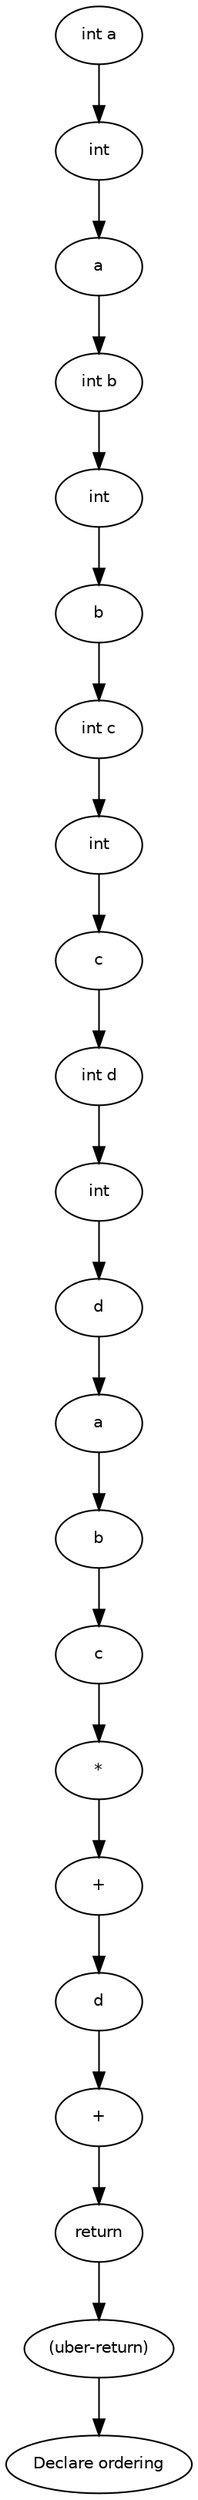digraph ordering {
  19 [
    label = "*",
    fontname = Helvetica,
    fontsize = 10
  ];
  18 [
    label = a,
    fontname = Helvetica,
    fontsize = 10
  ];
  17 [
    label = "+",
    fontname = Helvetica,
    fontsize = 10
  ];
  16 [
    label = "+",
    fontname = Helvetica,
    fontsize = 10
  ];
  15 [
    label = return,
    fontname = Helvetica,
    fontsize = 10
  ];
  14 [
    label = d,
    fontname = Helvetica,
    fontsize = 10
  ];
  13 [
    label = int,
    fontname = Helvetica,
    fontsize = 10
  ];
  12 [
    label = "int d",
    fontname = Helvetica,
    fontsize = 10
  ];
  11 [
    label = c,
    fontname = Helvetica,
    fontsize = 10
  ];
  10 [
    label = int,
    fontname = Helvetica,
    fontsize = 10
  ];
  9 [
    label = "int c",
    fontname = Helvetica,
    fontsize = 10
  ];
  8 [
    label = b,
    fontname = Helvetica,
    fontsize = 10
  ];
  7 [
    label = int,
    fontname = Helvetica,
    fontsize = 10
  ];
  6 [
    label = "int b",
    fontname = Helvetica,
    fontsize = 10
  ];
  5 [
    label = a,
    fontname = Helvetica,
    fontsize = 10
  ];
  4 [
    label = int,
    fontname = Helvetica,
    fontsize = 10
  ];
  3 [
    label = "int a",
    fontname = Helvetica,
    fontsize = 10
  ];
  2 [
    label = "(uber-return)",
    fontname = Helvetica,
    fontsize = 10
  ];
  22 [
    label = d,
    fontname = Helvetica,
    fontsize = 10
  ];
  0 [
    label = "Declare ordering",
    fontname = Helvetica,
    fontsize = 10
  ];
  21 [
    label = c,
    fontname = Helvetica,
    fontsize = 10
  ];
  20 [
    label = b,
    fontname = Helvetica,
    fontsize = 10
  ];
  5 -> 6 [
    label = ""
  ];
  2 -> 0 [
    label = ""
  ];
  13 -> 14 [
    label = ""
  ];
  18 -> 20 [
    label = ""
  ];
  4 -> 5 [
    label = ""
  ];
  14 -> 18 [
    label = ""
  ];
  12 -> 13 [
    label = ""
  ];
  17 -> 22 [
    label = ""
  ];
  3 -> 4 [
    label = ""
  ];
  19 -> 17 [
    label = ""
  ];
  8 -> 9 [
    label = ""
  ];
  21 -> 19 [
    label = ""
  ];
  7 -> 8 [
    label = ""
  ];
  6 -> 7 [
    label = ""
  ];
  20 -> 21 [
    label = ""
  ];
  15 -> 2 [
    label = ""
  ];
  16 -> 15 [
    label = ""
  ];
  11 -> 12 [
    label = ""
  ];
  22 -> 16 [
    label = ""
  ];
  10 -> 11 [
    label = ""
  ];
  9 -> 10 [
    label = ""
  ];
}
